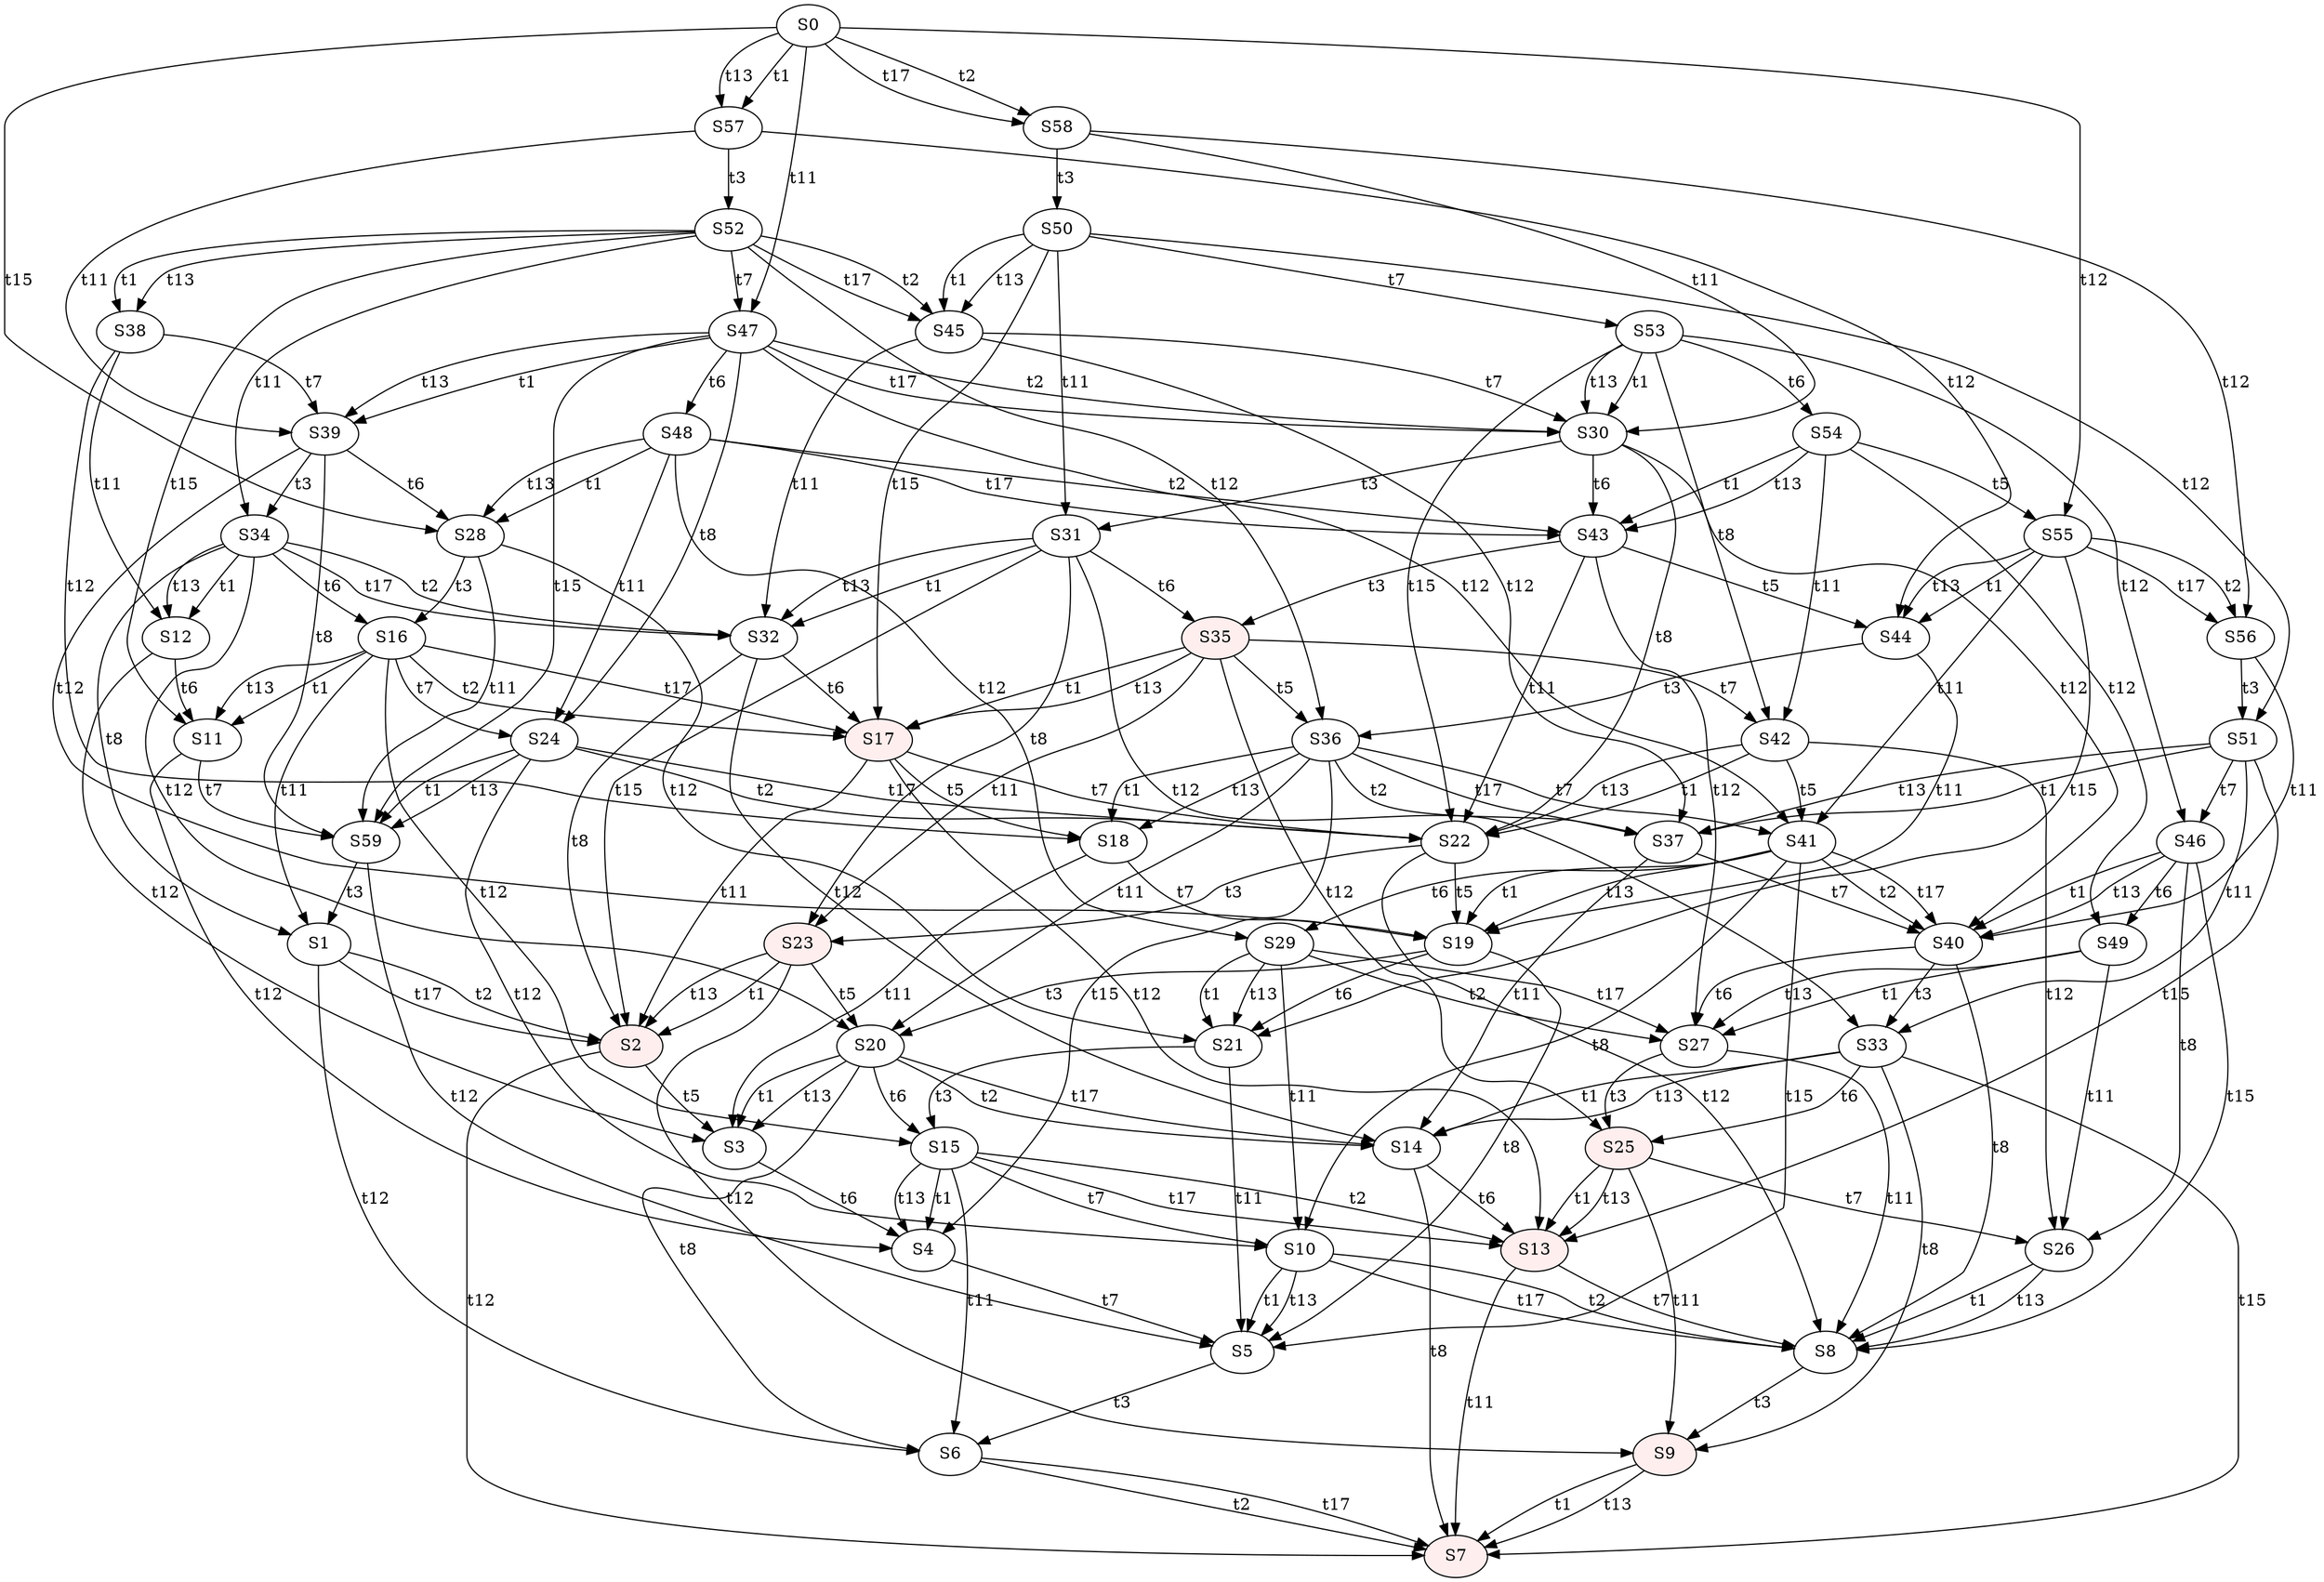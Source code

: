 digraph "SCdebug/32" {
node [fillcolor="#FFFFFF"]; S11 ;
node [style=filled fillcolor="#FFEEEE"]; S17 ;
node [fillcolor="#FFFFFF"]; S28 ;
node [fillcolor="#FFFFFF"]; S38 ;
node [fillcolor="#FFFFFF"]; S43 ;
node [fillcolor="#FFFFFF"]; S45 ;
node [fillcolor="#FFFFFF"]; S57 ;
node [fillcolor="#FFFFFF"]; S58 ;
node [fillcolor="#FFFFFF"]; S16 ;
node [style=filled fillcolor="#FFEEEE"]; S35 ;
node [fillcolor="#FFFFFF"]; S48 ;
node [fillcolor="#FFFFFF"]; S50 ;
node [fillcolor="#FFFFFF"]; S52 ;
node [fillcolor="#FFFFFF"]; S54 ;
node [fillcolor="#FFFFFF"]; S0 ;
node [fillcolor="#FFFFFF"]; S12 ;
node [style=filled fillcolor="#FFEEEE"]; S2 ;
node [fillcolor="#FFFFFF"]; S59 ;
node [fillcolor="#FFFFFF"]; S22 ;
node [fillcolor="#FFFFFF"]; S30 ;
node [fillcolor="#FFFFFF"]; S32 ;
node [fillcolor="#FFFFFF"]; S39 ;
node [fillcolor="#FFFFFF"]; S1 ;
node [style=filled fillcolor="#FFEEEE"]; S23 ;
node [fillcolor="#FFFFFF"]; S24 ;
node [fillcolor="#FFFFFF"]; S31 ;
node [fillcolor="#FFFFFF"]; S34 ;
node [fillcolor="#FFFFFF"]; S42 ;
node [fillcolor="#FFFFFF"]; S47 ;
node [fillcolor="#FFFFFF"]; S53 ;
node [style=filled fillcolor="#FFEEEE"]; S13 ;
node [fillcolor="#FFFFFF"]; S4 ;
node [fillcolor="#FFFFFF"]; S18 ;
node [fillcolor="#FFFFFF"]; S21 ;
node [fillcolor="#FFFFFF"]; S27 ;
node [fillcolor="#FFFFFF"]; S37 ;
node [fillcolor="#FFFFFF"]; S44 ;
node [fillcolor="#FFFFFF"]; S56 ;
node [fillcolor="#FFFFFF"]; S15 ;
node [style=filled fillcolor="#FFEEEE"]; S25 ;
node [fillcolor="#FFFFFF"]; S29 ;
node [fillcolor="#FFFFFF"]; S36 ;
node [fillcolor="#FFFFFF"]; S49 ;
node [fillcolor="#FFFFFF"]; S51 ;
node [fillcolor="#FFFFFF"]; S55 ;
node [fillcolor="#FFFFFF"]; S14 ;
node [fillcolor="#FFFFFF"]; S8 ;
node [style=filled fillcolor="#FFEEEE"]; S7 ;
node [fillcolor="#FFFFFF"]; S5 ;
node [fillcolor="#FFFFFF"]; S3 ;
node [fillcolor="#FFFFFF"]; S19 ;
node [fillcolor="#FFFFFF"]; S40 ;
node [fillcolor="#FFFFFF"]; S10 ;
node [style=filled fillcolor="#FFEEEE"]; S9 ;
node [fillcolor="#FFFFFF"]; S6 ;
node [fillcolor="#FFFFFF"]; S20 ;
node [fillcolor="#FFFFFF"]; S26 ;
node [fillcolor="#FFFFFF"]; S33 ;
node [fillcolor="#FFFFFF"]; S41 ;
node [fillcolor="#FFFFFF"]; S46 ;
S11 -> S4 [label=t12]
S11 -> S59 [label=t7]
S17 -> S13 [label=t12]
S17 -> S18 [label=t5]
S17 -> S2 [label=t11]
S17 -> S22 [label=t7]
S28 -> S21 [label=t12]
S28 -> S16 [label=t3]
S28 -> S59 [label=t11]
S38 -> S18 [label=t12]
S38 -> S12 [label=t11]
S38 -> S39 [label=t7]
S43 -> S27 [label=t12]
S43 -> S44 [label=t5]
S43 -> S35 [label=t3]
S43 -> S22 [label=t11]
S45 -> S37 [label=t12]
S45 -> S30 [label=t7]
S45 -> S32 [label=t11]
S57 -> S44 [label=t12]
S57 -> S52 [label=t3]
S57 -> S39 [label=t11]
S58 -> S56 [label=t12]
S58 -> S50 [label=t3]
S58 -> S30 [label=t11]
S16 -> S15 [label=t12]
S16 -> S1 [label=t11]
S16 -> S24 [label=t7]
S16 -> S11 [label=t1]
S16 -> S17 [label=t2]
S16 -> S11 [label=t13]
S16 -> S17 [label=t17]
S35 -> S25 [label=t12]
S35 -> S36 [label=t5]
S35 -> S23 [label=t11]
S35 -> S42 [label=t7]
S35 -> S17 [label=t1]
S35 -> S17 [label=t13]
S48 -> S29 [label=t12]
S48 -> S24 [label=t11]
S48 -> S28 [label=t1]
S48 -> S43 [label=t2]
S48 -> S28 [label=t13]
S48 -> S43 [label=t17]
S50 -> S51 [label=t12]
S50 -> S31 [label=t11]
S50 -> S53 [label=t7]
S50 -> S45 [label=t1]
S50 -> S45 [label=t13]
S50 -> S17 [label=t15]
S52 -> S36 [label=t12]
S52 -> S34 [label=t11]
S52 -> S47 [label=t7]
S52 -> S38 [label=t1]
S52 -> S45 [label=t2]
S52 -> S38 [label=t13]
S52 -> S11 [label=t15]
S52 -> S45 [label=t17]
S54 -> S49 [label=t12]
S54 -> S55 [label=t5]
S54 -> S42 [label=t11]
S54 -> S43 [label=t1]
S54 -> S43 [label=t13]
S0 -> S55 [label=t12]
S0 -> S47 [label=t11]
S0 -> S57 [label=t1]
S0 -> S58 [label=t2]
S0 -> S57 [label=t13]
S0 -> S28 [label=t15]
S0 -> S58 [label=t17]
S12 -> S3 [label=t12]
S12 -> S11 [label=t6]
S2 -> S7 [label=t12]
S2 -> S3 [label=t5]
S59 -> S5 [label=t12]
S59 -> S1 [label=t3]
S22 -> S8 [label=t12]
S22 -> S19 [label=t5]
S22 -> S23 [label=t3]
S30 -> S40 [label=t12]
S30 -> S31 [label=t3]
S30 -> S22 [label=t8]
S30 -> S43 [label=t6]
S32 -> S14 [label=t12]
S32 -> S2 [label=t8]
S32 -> S17 [label=t6]
S39 -> S19 [label=t12]
S39 -> S34 [label=t3]
S39 -> S59 [label=t8]
S39 -> S28 [label=t6]
S1 -> S2 [label=t2]
S1 -> S2 [label=t17]
S1 -> S6 [label=t12]
S23 -> S2 [label=t1]
S23 -> S2 [label=t13]
S23 -> S20 [label=t5]
S23 -> S9 [label=t12]
S24 -> S59 [label=t1]
S24 -> S22 [label=t2]
S24 -> S59 [label=t13]
S24 -> S22 [label=t17]
S24 -> S10 [label=t12]
S31 -> S23 [label=t8]
S31 -> S32 [label=t1]
S31 -> S32 [label=t13]
S31 -> S2 [label=t15]
S31 -> S33 [label=t12]
S31 -> S35 [label=t6]
S34 -> S1 [label=t8]
S34 -> S12 [label=t1]
S34 -> S32 [label=t2]
S34 -> S12 [label=t13]
S34 -> S32 [label=t17]
S34 -> S20 [label=t12]
S34 -> S16 [label=t6]
S42 -> S22 [label=t1]
S42 -> S22 [label=t13]
S42 -> S41 [label=t5]
S42 -> S26 [label=t12]
S47 -> S24 [label=t8]
S47 -> S39 [label=t1]
S47 -> S30 [label=t2]
S47 -> S39 [label=t13]
S47 -> S59 [label=t15]
S47 -> S30 [label=t17]
S47 -> S41 [label=t12]
S47 -> S48 [label=t6]
S53 -> S42 [label=t8]
S53 -> S30 [label=t1]
S53 -> S30 [label=t13]
S53 -> S22 [label=t15]
S53 -> S46 [label=t12]
S53 -> S54 [label=t6]
S13 -> S8 [label=t7]
S13 -> S7 [label=t11]
S4 -> S5 [label=t7]
S18 -> S3 [label=t11]
S18 -> S19 [label=t7]
S21 -> S15 [label=t3]
S21 -> S5 [label=t11]
S27 -> S25 [label=t3]
S27 -> S8 [label=t11]
S37 -> S14 [label=t11]
S37 -> S40 [label=t7]
S44 -> S36 [label=t3]
S44 -> S19 [label=t11]
S56 -> S51 [label=t3]
S56 -> S40 [label=t11]
S15 -> S4 [label=t1]
S15 -> S13 [label=t2]
S15 -> S4 [label=t13]
S15 -> S13 [label=t17]
S15 -> S10 [label=t7]
S15 -> S6 [label=t11]
S25 -> S13 [label=t1]
S25 -> S13 [label=t13]
S25 -> S26 [label=t7]
S25 -> S9 [label=t11]
S29 -> S21 [label=t1]
S29 -> S27 [label=t2]
S29 -> S21 [label=t13]
S29 -> S27 [label=t17]
S29 -> S10 [label=t11]
S36 -> S18 [label=t1]
S36 -> S37 [label=t2]
S36 -> S18 [label=t13]
S36 -> S4 [label=t15]
S36 -> S37 [label=t17]
S36 -> S41 [label=t7]
S36 -> S20 [label=t11]
S49 -> S27 [label=t1]
S49 -> S27 [label=t13]
S49 -> S26 [label=t11]
S51 -> S37 [label=t1]
S51 -> S37 [label=t13]
S51 -> S13 [label=t15]
S51 -> S46 [label=t7]
S51 -> S33 [label=t11]
S55 -> S44 [label=t1]
S55 -> S56 [label=t2]
S55 -> S44 [label=t13]
S55 -> S21 [label=t15]
S55 -> S56 [label=t17]
S55 -> S41 [label=t11]
S14 -> S13 [label=t6]
S14 -> S7 [label=t8]
S8 -> S9 [label=t3]
S5 -> S6 [label=t3]
S3 -> S4 [label=t6]
S19 -> S5 [label=t8]
S19 -> S20 [label=t3]
S19 -> S21 [label=t6]
S40 -> S8 [label=t8]
S40 -> S33 [label=t3]
S40 -> S27 [label=t6]
S10 -> S8 [label=t2]
S10 -> S8 [label=t17]
S10 -> S5 [label=t1]
S10 -> S5 [label=t13]
S9 -> S7 [label=t1]
S9 -> S7 [label=t13]
S6 -> S7 [label=t2]
S6 -> S7 [label=t17]
S20 -> S15 [label=t6]
S20 -> S14 [label=t2]
S20 -> S14 [label=t17]
S20 -> S3 [label=t1]
S20 -> S3 [label=t13]
S20 -> S6 [label=t8]
S26 -> S8 [label=t1]
S26 -> S8 [label=t13]
S33 -> S25 [label=t6]
S33 -> S14 [label=t1]
S33 -> S14 [label=t13]
S33 -> S7 [label=t15]
S33 -> S9 [label=t8]
S41 -> S29 [label=t6]
S41 -> S5 [label=t15]
S41 -> S19 [label=t1]
S41 -> S19 [label=t13]
S41 -> S40 [label=t2]
S41 -> S40 [label=t17]
S41 -> S10 [label=t8]
S46 -> S49 [label=t6]
S46 -> S8 [label=t15]
S46 -> S40 [label=t1]
S46 -> S40 [label=t13]
S46 -> S26 [label=t8]
}